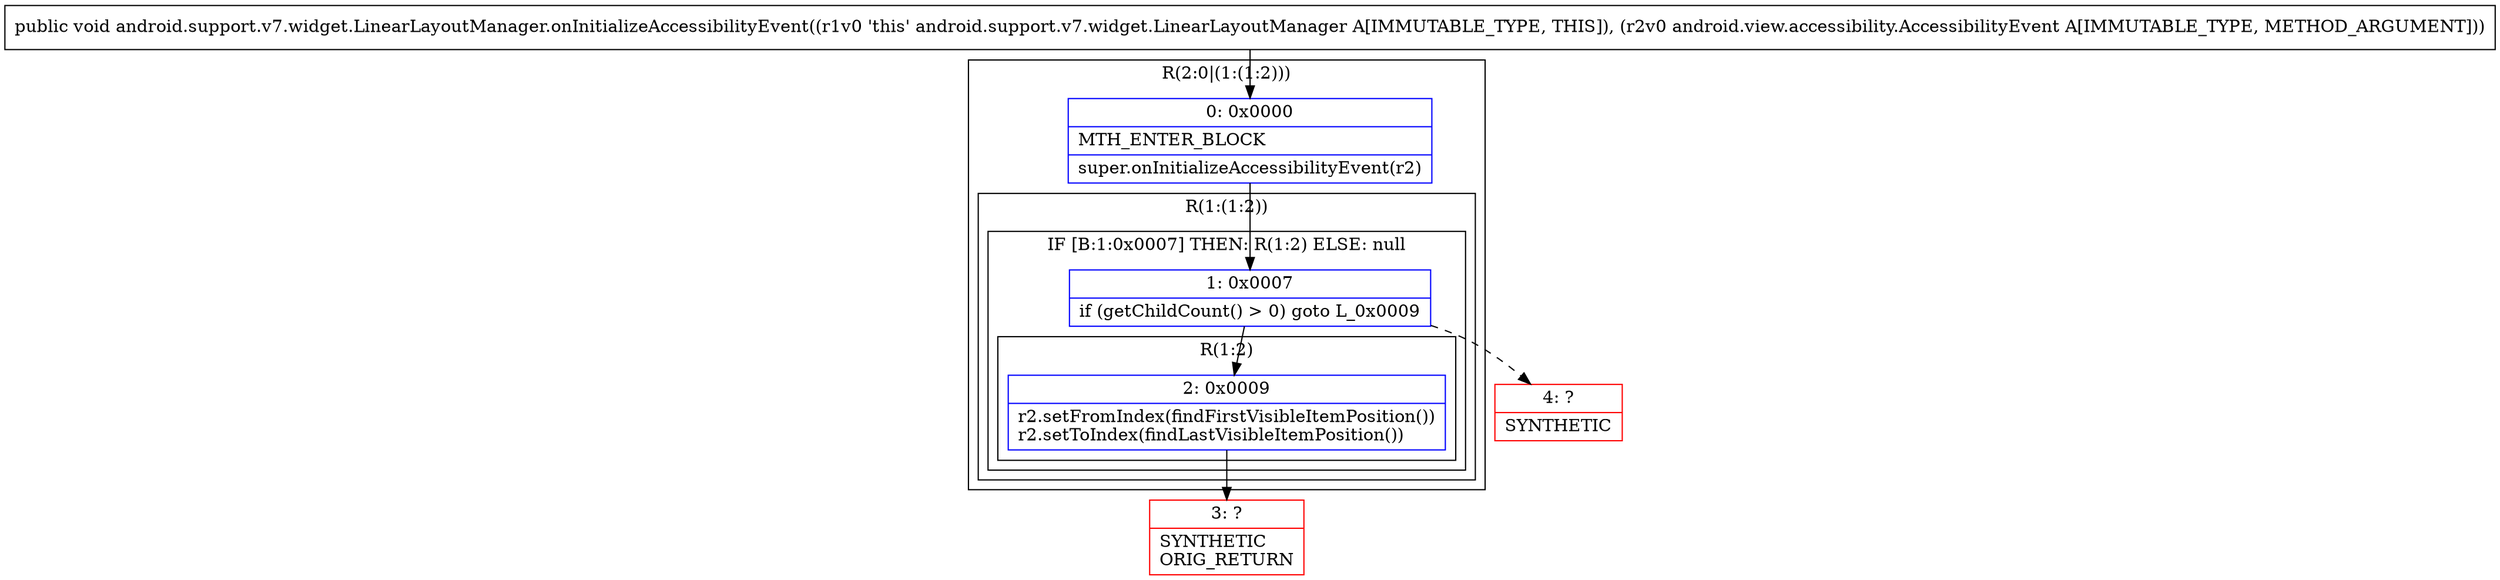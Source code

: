 digraph "CFG forandroid.support.v7.widget.LinearLayoutManager.onInitializeAccessibilityEvent(Landroid\/view\/accessibility\/AccessibilityEvent;)V" {
subgraph cluster_Region_2036166257 {
label = "R(2:0|(1:(1:2)))";
node [shape=record,color=blue];
Node_0 [shape=record,label="{0\:\ 0x0000|MTH_ENTER_BLOCK\l|super.onInitializeAccessibilityEvent(r2)\l}"];
subgraph cluster_Region_2136790120 {
label = "R(1:(1:2))";
node [shape=record,color=blue];
subgraph cluster_IfRegion_137202392 {
label = "IF [B:1:0x0007] THEN: R(1:2) ELSE: null";
node [shape=record,color=blue];
Node_1 [shape=record,label="{1\:\ 0x0007|if (getChildCount() \> 0) goto L_0x0009\l}"];
subgraph cluster_Region_930602780 {
label = "R(1:2)";
node [shape=record,color=blue];
Node_2 [shape=record,label="{2\:\ 0x0009|r2.setFromIndex(findFirstVisibleItemPosition())\lr2.setToIndex(findLastVisibleItemPosition())\l}"];
}
}
}
}
Node_3 [shape=record,color=red,label="{3\:\ ?|SYNTHETIC\lORIG_RETURN\l}"];
Node_4 [shape=record,color=red,label="{4\:\ ?|SYNTHETIC\l}"];
MethodNode[shape=record,label="{public void android.support.v7.widget.LinearLayoutManager.onInitializeAccessibilityEvent((r1v0 'this' android.support.v7.widget.LinearLayoutManager A[IMMUTABLE_TYPE, THIS]), (r2v0 android.view.accessibility.AccessibilityEvent A[IMMUTABLE_TYPE, METHOD_ARGUMENT])) }"];
MethodNode -> Node_0;
Node_0 -> Node_1;
Node_1 -> Node_2;
Node_1 -> Node_4[style=dashed];
Node_2 -> Node_3;
}

